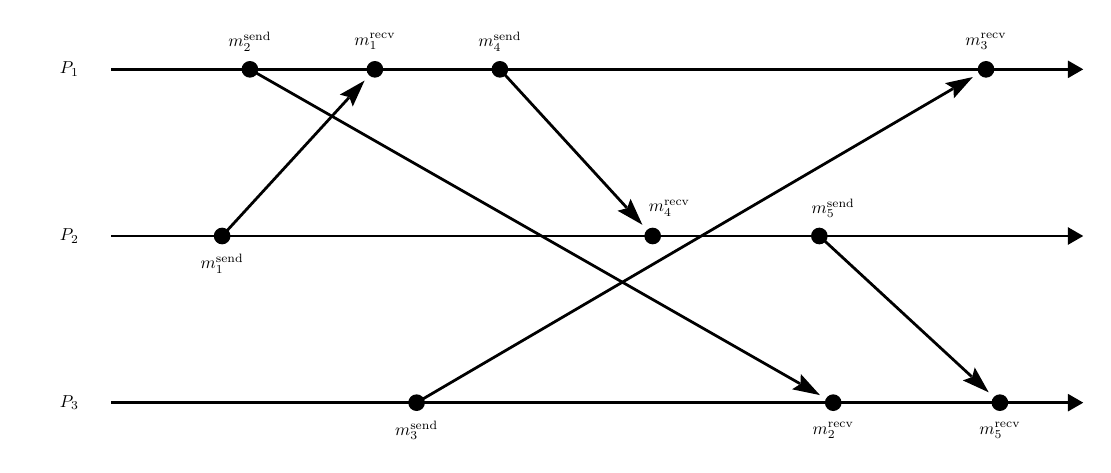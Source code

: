 \begin{pgfpicture}
\pgfpathrectangle{\pgfpointorigin}{\pgfqpoint{380.0bp}{150.0bp}}
\pgfusepath{use as bounding box}
\begin{pgfscope}
\pgfsetlinewidth{1.0bp}
\definecolor{sc}{rgb}{0.0,0.0,0.0}
\pgfsetstrokecolor{sc}
\pgfsetmiterjoin
\pgfsetbuttcap
\pgfpathqmoveto{70.0bp}{75.0bp}
\pgfpathqlineto{115.643bp}{124.792bp}
\pgfusepathqstroke
\end{pgfscope}
\begin{pgfscope}
\definecolor{fc}{rgb}{0.0,0.0,0.0}
\pgfsetfillcolor{fc}
\pgfusepathqfill
\end{pgfscope}
\begin{pgfscope}
\definecolor{fc}{rgb}{0.0,0.0,0.0}
\pgfsetfillcolor{fc}
\pgfusepathqfill
\end{pgfscope}
\begin{pgfscope}
\definecolor{fc}{rgb}{0.0,0.0,0.0}
\pgfsetfillcolor{fc}
\pgfpathqmoveto{121.29bp}{130.952bp}
\pgfpathqlineto{112.356bp}{125.9bp}
\pgfpathqlineto{115.821bp}{124.986bp}
\pgfpathqlineto{117.032bp}{121.614bp}
\pgfpathqlineto{121.29bp}{130.952bp}
\pgfpathclose
\pgfusepathqfill
\end{pgfscope}
\begin{pgfscope}
\definecolor{fc}{rgb}{0.0,0.0,0.0}
\pgfsetfillcolor{fc}
\pgfpathqmoveto{115.821bp}{124.986bp}
\pgfpathqlineto{115.643bp}{124.792bp}
\pgfpathqlineto{115.275bp}{125.13bp}
\pgfpathqlineto{115.821bp}{124.986bp}
\pgfpathqlineto{115.643bp}{124.792bp}
\pgfpathqlineto{116.012bp}{124.454bp}
\pgfpathqlineto{115.821bp}{124.986bp}
\pgfpathclose
\pgfusepathqfill
\end{pgfscope}
\begin{pgfscope}
\pgfsetlinewidth{1.0bp}
\definecolor{sc}{rgb}{0.0,0.0,0.0}
\pgfsetstrokecolor{sc}
\pgfsetmiterjoin
\pgfsetbuttcap
\pgfpathqmoveto{170.0bp}{135.0bp}
\pgfpathqlineto{215.643bp}{85.208bp}
\pgfusepathqstroke
\end{pgfscope}
\begin{pgfscope}
\definecolor{fc}{rgb}{0.0,0.0,0.0}
\pgfsetfillcolor{fc}
\pgfusepathqfill
\end{pgfscope}
\begin{pgfscope}
\definecolor{fc}{rgb}{0.0,0.0,0.0}
\pgfsetfillcolor{fc}
\pgfusepathqfill
\end{pgfscope}
\begin{pgfscope}
\definecolor{fc}{rgb}{0.0,0.0,0.0}
\pgfsetfillcolor{fc}
\pgfpathqmoveto{221.29bp}{79.048bp}
\pgfpathqlineto{217.032bp}{88.386bp}
\pgfpathqlineto{215.821bp}{85.014bp}
\pgfpathqlineto{212.356bp}{84.1bp}
\pgfpathqlineto{221.29bp}{79.048bp}
\pgfpathclose
\pgfusepathqfill
\end{pgfscope}
\begin{pgfscope}
\definecolor{fc}{rgb}{0.0,0.0,0.0}
\pgfsetfillcolor{fc}
\pgfpathqmoveto{215.821bp}{85.014bp}
\pgfpathqlineto{215.643bp}{85.208bp}
\pgfpathqlineto{216.012bp}{85.546bp}
\pgfpathqlineto{215.821bp}{85.014bp}
\pgfpathqlineto{215.643bp}{85.208bp}
\pgfpathqlineto{215.274bp}{84.87bp}
\pgfpathqlineto{215.821bp}{85.014bp}
\pgfpathclose
\pgfusepathqfill
\end{pgfscope}
\begin{pgfscope}
\pgfsetlinewidth{1.0bp}
\definecolor{sc}{rgb}{0.0,0.0,0.0}
\pgfsetstrokecolor{sc}
\pgfsetmiterjoin
\pgfsetbuttcap
\pgfpathqmoveto{140.0bp}{15.0bp}
\pgfpathqlineto{333.05bp}{128.005bp}
\pgfusepathqstroke
\end{pgfscope}
\begin{pgfscope}
\definecolor{fc}{rgb}{0.0,0.0,0.0}
\pgfsetfillcolor{fc}
\pgfusepathqfill
\end{pgfscope}
\begin{pgfscope}
\definecolor{fc}{rgb}{0.0,0.0,0.0}
\pgfsetfillcolor{fc}
\pgfusepathqfill
\end{pgfscope}
\begin{pgfscope}
\definecolor{fc}{rgb}{0.0,0.0,0.0}
\pgfsetfillcolor{fc}
\pgfpathqmoveto{340.261bp}{132.226bp}
\pgfpathqlineto{330.235bp}{130.032bp}
\pgfpathqlineto{333.276bp}{128.137bp}
\pgfpathqlineto{333.44bp}{124.558bp}
\pgfpathqlineto{340.261bp}{132.226bp}
\pgfpathclose
\pgfusepathqfill
\end{pgfscope}
\begin{pgfscope}
\definecolor{fc}{rgb}{0.0,0.0,0.0}
\pgfsetfillcolor{fc}
\pgfpathqmoveto{333.276bp}{128.137bp}
\pgfpathqlineto{333.05bp}{128.005bp}
\pgfpathqlineto{332.797bp}{128.436bp}
\pgfpathqlineto{333.276bp}{128.137bp}
\pgfpathqlineto{333.05bp}{128.005bp}
\pgfpathqlineto{333.302bp}{127.573bp}
\pgfpathqlineto{333.276bp}{128.137bp}
\pgfpathclose
\pgfusepathqfill
\end{pgfscope}
\begin{pgfscope}
\pgfsetlinewidth{1.0bp}
\definecolor{sc}{rgb}{0.0,0.0,0.0}
\pgfsetstrokecolor{sc}
\pgfsetmiterjoin
\pgfsetbuttcap
\pgfpathqmoveto{285.0bp}{75.0bp}
\pgfpathqlineto{339.825bp}{24.392bp}
\pgfusepathqstroke
\end{pgfscope}
\begin{pgfscope}
\definecolor{fc}{rgb}{0.0,0.0,0.0}
\pgfsetfillcolor{fc}
\pgfusepathqfill
\end{pgfscope}
\begin{pgfscope}
\definecolor{fc}{rgb}{0.0,0.0,0.0}
\pgfsetfillcolor{fc}
\pgfusepathqfill
\end{pgfscope}
\begin{pgfscope}
\definecolor{fc}{rgb}{0.0,0.0,0.0}
\pgfsetfillcolor{fc}
\pgfpathqmoveto{345.965bp}{18.725bp}
\pgfpathqlineto{340.944bp}{27.675bp}
\pgfpathqlineto{340.018bp}{24.214bp}
\pgfpathqlineto{336.642bp}{23.015bp}
\pgfpathqlineto{345.965bp}{18.725bp}
\pgfpathclose
\pgfusepathqfill
\end{pgfscope}
\begin{pgfscope}
\definecolor{fc}{rgb}{0.0,0.0,0.0}
\pgfsetfillcolor{fc}
\pgfpathqmoveto{340.018bp}{24.214bp}
\pgfpathqlineto{339.825bp}{24.392bp}
\pgfpathqlineto{340.164bp}{24.76bp}
\pgfpathqlineto{340.018bp}{24.214bp}
\pgfpathqlineto{339.825bp}{24.392bp}
\pgfpathqlineto{339.486bp}{24.025bp}
\pgfpathqlineto{340.018bp}{24.214bp}
\pgfpathclose
\pgfusepathqfill
\end{pgfscope}
\begin{pgfscope}
\pgfsetlinewidth{1.0bp}
\definecolor{sc}{rgb}{0.0,0.0,0.0}
\pgfsetstrokecolor{sc}
\pgfsetmiterjoin
\pgfsetbuttcap
\pgfpathqmoveto{80.0bp}{135.0bp}
\pgfpathqlineto{277.977bp}{21.87bp}
\pgfusepathqstroke
\end{pgfscope}
\begin{pgfscope}
\definecolor{fc}{rgb}{0.0,0.0,0.0}
\pgfsetfillcolor{fc}
\pgfusepathqfill
\end{pgfscope}
\begin{pgfscope}
\definecolor{fc}{rgb}{0.0,0.0,0.0}
\pgfsetfillcolor{fc}
\pgfusepathqfill
\end{pgfscope}
\begin{pgfscope}
\definecolor{fc}{rgb}{0.0,0.0,0.0}
\pgfsetfillcolor{fc}
\pgfpathqmoveto{285.232bp}{17.724bp}
\pgfpathqlineto{278.331bp}{25.32bp}
\pgfpathqlineto{278.205bp}{21.74bp}
\pgfpathqlineto{275.184bp}{19.813bp}
\pgfpathqlineto{285.232bp}{17.724bp}
\pgfpathclose
\pgfusepathqfill
\end{pgfscope}
\begin{pgfscope}
\definecolor{fc}{rgb}{0.0,0.0,0.0}
\pgfsetfillcolor{fc}
\pgfpathqmoveto{278.205bp}{21.74bp}
\pgfpathqlineto{277.977bp}{21.87bp}
\pgfpathqlineto{278.225bp}{22.304bp}
\pgfpathqlineto{278.205bp}{21.74bp}
\pgfpathqlineto{277.977bp}{21.87bp}
\pgfpathqlineto{277.729bp}{21.436bp}
\pgfpathqlineto{278.205bp}{21.74bp}
\pgfpathclose
\pgfusepathqfill
\end{pgfscope}
\begin{pgfscope}
\pgfsetlinewidth{1.0bp}
\definecolor{sc}{rgb}{0.0,0.0,0.0}
\pgfsetstrokecolor{sc}
\pgfsetmiterjoin
\pgfsetbuttcap
\pgfpathqmoveto{30.0bp}{15.0bp}
\pgfpathqlineto{374.509bp}{15.0bp}
\pgfusepathqstroke
\end{pgfscope}
\begin{pgfscope}
\definecolor{fc}{rgb}{0.0,0.0,0.0}
\pgfsetfillcolor{fc}
\pgfusepathqfill
\end{pgfscope}
\begin{pgfscope}
\definecolor{fc}{rgb}{0.0,0.0,0.0}
\pgfsetfillcolor{fc}
\pgfusepathqfill
\end{pgfscope}
\begin{pgfscope}
\definecolor{fc}{rgb}{0.0,0.0,0.0}
\pgfsetfillcolor{fc}
\pgfpathqmoveto{380.0bp}{15.0bp}
\pgfpathqlineto{374.509bp}{18.17bp}
\pgfpathqlineto{374.509bp}{11.83bp}
\pgfpathqlineto{380.0bp}{15.0bp}
\pgfpathclose
\pgfusepathqfill
\end{pgfscope}
\begin{pgfscope}
\definecolor{fc}{rgb}{0.0,0.0,0.0}
\pgfsetfillcolor{fc}
\pgfusepathqfill
\end{pgfscope}
\begin{pgfscope}
\definecolor{fc}{rgb}{0.0,0.0,0.0}
\pgfsetfillcolor{fc}
\pgfsetfillopacity{0.0}
\pgfpathqmoveto{30.0bp}{5.0bp}
\pgfpathqlineto{30.0bp}{25.0bp}
\pgfpathqlineto{0.0bp}{25.0bp}
\pgfpathqlineto{-0.0bp}{5.0bp}
\pgfpathqlineto{30.0bp}{5.0bp}
\pgfpathclose
\pgfusepathqfill
\end{pgfscope}
\begin{pgfscope}
\definecolor{fc}{rgb}{0.0,0.0,0.0}
\pgfsetfillcolor{fc}
\pgftransformshift{\pgfqpoint{15.0bp}{15.0bp}}
\pgftransformscale{0.625}
\pgftext[]{$P_3$}
\end{pgfscope}
\begin{pgfscope}
\definecolor{fc}{rgb}{1.0,1.0,1.0}
\pgfsetfillcolor{fc}
\pgfpathqmoveto{300.0bp}{0.0bp}
\pgfpathqlineto{300.0bp}{10.0bp}
\pgfpathqlineto{280.0bp}{10.0bp}
\pgfpathqlineto{280.0bp}{0.0bp}
\pgfpathqlineto{300.0bp}{0.0bp}
\pgfpathclose
\pgfusepathqfill
\end{pgfscope}
\begin{pgfscope}
\definecolor{fc}{rgb}{0.0,0.0,0.0}
\pgfsetfillcolor{fc}
\pgftransformshift{\pgfqpoint{290.0bp}{5.0bp}}
\pgftransformscale{0.625}
\pgftext[]{$m_2^\textrm{recv}$}
\end{pgfscope}
\begin{pgfscope}
\definecolor{fc}{rgb}{0.0,0.0,0.0}
\pgfsetfillcolor{fc}
\pgfpathqmoveto{293.0bp}{15.0bp}
\pgfpathqcurveto{293.0bp}{16.657bp}{291.657bp}{18.0bp}{290.0bp}{18.0bp}
\pgfpathqcurveto{288.343bp}{18.0bp}{287.0bp}{16.657bp}{287.0bp}{15.0bp}
\pgfpathqcurveto{287.0bp}{13.343bp}{288.343bp}{12.0bp}{290.0bp}{12.0bp}
\pgfpathqcurveto{291.657bp}{12.0bp}{293.0bp}{13.343bp}{293.0bp}{15.0bp}
\pgfpathclose
\pgfusepathqfill
\end{pgfscope}
\begin{pgfscope}
\definecolor{fc}{rgb}{1.0,1.0,1.0}
\pgfsetfillcolor{fc}
\pgfpathqmoveto{360.0bp}{0.0bp}
\pgfpathqlineto{360.0bp}{10.0bp}
\pgfpathqlineto{340.0bp}{10.0bp}
\pgfpathqlineto{340.0bp}{0.0bp}
\pgfpathqlineto{360.0bp}{0.0bp}
\pgfpathclose
\pgfusepathqfill
\end{pgfscope}
\begin{pgfscope}
\definecolor{fc}{rgb}{0.0,0.0,0.0}
\pgfsetfillcolor{fc}
\pgftransformshift{\pgfqpoint{350.0bp}{5.0bp}}
\pgftransformscale{0.625}
\pgftext[]{$m_5^\textrm{recv}$}
\end{pgfscope}
\begin{pgfscope}
\definecolor{fc}{rgb}{0.0,0.0,0.0}
\pgfsetfillcolor{fc}
\pgfpathqmoveto{353.0bp}{15.0bp}
\pgfpathqcurveto{353.0bp}{16.657bp}{351.657bp}{18.0bp}{350.0bp}{18.0bp}
\pgfpathqcurveto{348.343bp}{18.0bp}{347.0bp}{16.657bp}{347.0bp}{15.0bp}
\pgfpathqcurveto{347.0bp}{13.343bp}{348.343bp}{12.0bp}{350.0bp}{12.0bp}
\pgfpathqcurveto{351.657bp}{12.0bp}{353.0bp}{13.343bp}{353.0bp}{15.0bp}
\pgfpathclose
\pgfusepathqfill
\end{pgfscope}
\begin{pgfscope}
\definecolor{fc}{rgb}{1.0,1.0,1.0}
\pgfsetfillcolor{fc}
\pgfpathqmoveto{150.0bp}{0.0bp}
\pgfpathqlineto{150.0bp}{10.0bp}
\pgfpathqlineto{130.0bp}{10.0bp}
\pgfpathqlineto{130.0bp}{0.0bp}
\pgfpathqlineto{150.0bp}{0.0bp}
\pgfpathclose
\pgfusepathqfill
\end{pgfscope}
\begin{pgfscope}
\definecolor{fc}{rgb}{0.0,0.0,0.0}
\pgfsetfillcolor{fc}
\pgftransformshift{\pgfqpoint{140.0bp}{5.0bp}}
\pgftransformscale{0.625}
\pgftext[]{$m_3^\textrm{send}$}
\end{pgfscope}
\begin{pgfscope}
\definecolor{fc}{rgb}{0.0,0.0,0.0}
\pgfsetfillcolor{fc}
\pgfpathqmoveto{143.0bp}{15.0bp}
\pgfpathqcurveto{143.0bp}{16.657bp}{141.657bp}{18.0bp}{140.0bp}{18.0bp}
\pgfpathqcurveto{138.343bp}{18.0bp}{137.0bp}{16.657bp}{137.0bp}{15.0bp}
\pgfpathqcurveto{137.0bp}{13.343bp}{138.343bp}{12.0bp}{140.0bp}{12.0bp}
\pgfpathqcurveto{141.657bp}{12.0bp}{143.0bp}{13.343bp}{143.0bp}{15.0bp}
\pgfpathclose
\pgfusepathqfill
\end{pgfscope}
\begin{pgfscope}
\pgfsetlinewidth{1.0bp}
\definecolor{sc}{rgb}{0.0,0.0,0.0}
\pgfsetstrokecolor{sc}
\pgfsetmiterjoin
\pgfsetbuttcap
\pgfpathqmoveto{30.0bp}{75.0bp}
\pgfpathqlineto{374.509bp}{75.0bp}
\pgfusepathqstroke
\end{pgfscope}
\begin{pgfscope}
\definecolor{fc}{rgb}{0.0,0.0,0.0}
\pgfsetfillcolor{fc}
\pgfusepathqfill
\end{pgfscope}
\begin{pgfscope}
\definecolor{fc}{rgb}{0.0,0.0,0.0}
\pgfsetfillcolor{fc}
\pgfusepathqfill
\end{pgfscope}
\begin{pgfscope}
\definecolor{fc}{rgb}{0.0,0.0,0.0}
\pgfsetfillcolor{fc}
\pgfpathqmoveto{380.0bp}{75.0bp}
\pgfpathqlineto{374.509bp}{78.17bp}
\pgfpathqlineto{374.509bp}{71.83bp}
\pgfpathqlineto{380.0bp}{75.0bp}
\pgfpathclose
\pgfusepathqfill
\end{pgfscope}
\begin{pgfscope}
\definecolor{fc}{rgb}{0.0,0.0,0.0}
\pgfsetfillcolor{fc}
\pgfusepathqfill
\end{pgfscope}
\begin{pgfscope}
\definecolor{fc}{rgb}{0.0,0.0,0.0}
\pgfsetfillcolor{fc}
\pgfsetfillopacity{0.0}
\pgfpathqmoveto{30.0bp}{65.0bp}
\pgfpathqlineto{30.0bp}{85.0bp}
\pgfpathqlineto{0.0bp}{85.0bp}
\pgfpathqlineto{-0.0bp}{65.0bp}
\pgfpathqlineto{30.0bp}{65.0bp}
\pgfpathclose
\pgfusepathqfill
\end{pgfscope}
\begin{pgfscope}
\definecolor{fc}{rgb}{0.0,0.0,0.0}
\pgfsetfillcolor{fc}
\pgftransformshift{\pgfqpoint{15.0bp}{75.0bp}}
\pgftransformscale{0.625}
\pgftext[]{$P_2$}
\end{pgfscope}
\begin{pgfscope}
\definecolor{fc}{rgb}{1.0,1.0,1.0}
\pgfsetfillcolor{fc}
\pgfpathqmoveto{241.0bp}{80.0bp}
\pgfpathqlineto{241.0bp}{90.0bp}
\pgfpathqlineto{221.0bp}{90.0bp}
\pgfpathqlineto{221.0bp}{80.0bp}
\pgfpathqlineto{241.0bp}{80.0bp}
\pgfpathclose
\pgfusepathqfill
\end{pgfscope}
\begin{pgfscope}
\definecolor{fc}{rgb}{0.0,0.0,0.0}
\pgfsetfillcolor{fc}
\pgftransformshift{\pgfqpoint{231.0bp}{85.0bp}}
\pgftransformscale{0.625}
\pgftext[]{$m_4^\textrm{recv}$}
\end{pgfscope}
\begin{pgfscope}
\definecolor{fc}{rgb}{0.0,0.0,0.0}
\pgfsetfillcolor{fc}
\pgfpathqmoveto{228.0bp}{75.0bp}
\pgfpathqcurveto{228.0bp}{76.657bp}{226.657bp}{78.0bp}{225.0bp}{78.0bp}
\pgfpathqcurveto{223.343bp}{78.0bp}{222.0bp}{76.657bp}{222.0bp}{75.0bp}
\pgfpathqcurveto{222.0bp}{73.343bp}{223.343bp}{72.0bp}{225.0bp}{72.0bp}
\pgfpathqcurveto{226.657bp}{72.0bp}{228.0bp}{73.343bp}{228.0bp}{75.0bp}
\pgfpathclose
\pgfusepathqfill
\end{pgfscope}
\begin{pgfscope}
\definecolor{fc}{rgb}{1.0,1.0,1.0}
\pgfsetfillcolor{fc}
\pgfpathqmoveto{300.0bp}{80.0bp}
\pgfpathqlineto{300.0bp}{90.0bp}
\pgfpathqlineto{280.0bp}{90.0bp}
\pgfpathqlineto{280.0bp}{80.0bp}
\pgfpathqlineto{300.0bp}{80.0bp}
\pgfpathclose
\pgfusepathqfill
\end{pgfscope}
\begin{pgfscope}
\definecolor{fc}{rgb}{0.0,0.0,0.0}
\pgfsetfillcolor{fc}
\pgftransformshift{\pgfqpoint{290.0bp}{85.0bp}}
\pgftransformscale{0.625}
\pgftext[]{$m_5^\textrm{send}$}
\end{pgfscope}
\begin{pgfscope}
\definecolor{fc}{rgb}{0.0,0.0,0.0}
\pgfsetfillcolor{fc}
\pgfpathqmoveto{288.0bp}{75.0bp}
\pgfpathqcurveto{288.0bp}{76.657bp}{286.657bp}{78.0bp}{285.0bp}{78.0bp}
\pgfpathqcurveto{283.343bp}{78.0bp}{282.0bp}{76.657bp}{282.0bp}{75.0bp}
\pgfpathqcurveto{282.0bp}{73.343bp}{283.343bp}{72.0bp}{285.0bp}{72.0bp}
\pgfpathqcurveto{286.657bp}{72.0bp}{288.0bp}{73.343bp}{288.0bp}{75.0bp}
\pgfpathclose
\pgfusepathqfill
\end{pgfscope}
\begin{pgfscope}
\definecolor{fc}{rgb}{1.0,1.0,1.0}
\pgfsetfillcolor{fc}
\pgfpathqmoveto{80.0bp}{60.0bp}
\pgfpathqlineto{80.0bp}{70.0bp}
\pgfpathqlineto{60.0bp}{70.0bp}
\pgfpathqlineto{60.0bp}{60.0bp}
\pgfpathqlineto{80.0bp}{60.0bp}
\pgfpathclose
\pgfusepathqfill
\end{pgfscope}
\begin{pgfscope}
\definecolor{fc}{rgb}{0.0,0.0,0.0}
\pgfsetfillcolor{fc}
\pgftransformshift{\pgfqpoint{70.0bp}{65.0bp}}
\pgftransformscale{0.625}
\pgftext[]{$m_1^\textrm{send}$}
\end{pgfscope}
\begin{pgfscope}
\definecolor{fc}{rgb}{0.0,0.0,0.0}
\pgfsetfillcolor{fc}
\pgfpathqmoveto{73.0bp}{75.0bp}
\pgfpathqcurveto{73.0bp}{76.657bp}{71.657bp}{78.0bp}{70.0bp}{78.0bp}
\pgfpathqcurveto{68.343bp}{78.0bp}{67.0bp}{76.657bp}{67.0bp}{75.0bp}
\pgfpathqcurveto{67.0bp}{73.343bp}{68.343bp}{72.0bp}{70.0bp}{72.0bp}
\pgfpathqcurveto{71.657bp}{72.0bp}{73.0bp}{73.343bp}{73.0bp}{75.0bp}
\pgfpathclose
\pgfusepathqfill
\end{pgfscope}
\begin{pgfscope}
\pgfsetlinewidth{1.0bp}
\definecolor{sc}{rgb}{0.0,0.0,0.0}
\pgfsetstrokecolor{sc}
\pgfsetmiterjoin
\pgfsetbuttcap
\pgfpathqmoveto{30.0bp}{135.0bp}
\pgfpathqlineto{374.509bp}{135.0bp}
\pgfusepathqstroke
\end{pgfscope}
\begin{pgfscope}
\definecolor{fc}{rgb}{0.0,0.0,0.0}
\pgfsetfillcolor{fc}
\pgfusepathqfill
\end{pgfscope}
\begin{pgfscope}
\definecolor{fc}{rgb}{0.0,0.0,0.0}
\pgfsetfillcolor{fc}
\pgfusepathqfill
\end{pgfscope}
\begin{pgfscope}
\definecolor{fc}{rgb}{0.0,0.0,0.0}
\pgfsetfillcolor{fc}
\pgfpathqmoveto{380.0bp}{135.0bp}
\pgfpathqlineto{374.509bp}{138.17bp}
\pgfpathqlineto{374.509bp}{131.83bp}
\pgfpathqlineto{380.0bp}{135.0bp}
\pgfpathclose
\pgfusepathqfill
\end{pgfscope}
\begin{pgfscope}
\definecolor{fc}{rgb}{0.0,0.0,0.0}
\pgfsetfillcolor{fc}
\pgfusepathqfill
\end{pgfscope}
\begin{pgfscope}
\definecolor{fc}{rgb}{0.0,0.0,0.0}
\pgfsetfillcolor{fc}
\pgfsetfillopacity{0.0}
\pgfpathqmoveto{30.0bp}{125.0bp}
\pgfpathqlineto{30.0bp}{145.0bp}
\pgfpathqlineto{0.0bp}{145.0bp}
\pgfpathqlineto{-0.0bp}{125.0bp}
\pgfpathqlineto{30.0bp}{125.0bp}
\pgfpathclose
\pgfusepathqfill
\end{pgfscope}
\begin{pgfscope}
\definecolor{fc}{rgb}{0.0,0.0,0.0}
\pgfsetfillcolor{fc}
\pgftransformshift{\pgfqpoint{15.0bp}{135.0bp}}
\pgftransformscale{0.625}
\pgftext[]{$P_1$}
\end{pgfscope}
\begin{pgfscope}
\definecolor{fc}{rgb}{1.0,1.0,1.0}
\pgfsetfillcolor{fc}
\pgfpathqmoveto{355.0bp}{140.0bp}
\pgfpathqlineto{355.0bp}{150.0bp}
\pgfpathqlineto{335.0bp}{150.0bp}
\pgfpathqlineto{335.0bp}{140.0bp}
\pgfpathqlineto{355.0bp}{140.0bp}
\pgfpathclose
\pgfusepathqfill
\end{pgfscope}
\begin{pgfscope}
\definecolor{fc}{rgb}{0.0,0.0,0.0}
\pgfsetfillcolor{fc}
\pgftransformshift{\pgfqpoint{345.0bp}{145.0bp}}
\pgftransformscale{0.625}
\pgftext[]{$m_3^\textrm{recv}$}
\end{pgfscope}
\begin{pgfscope}
\definecolor{fc}{rgb}{0.0,0.0,0.0}
\pgfsetfillcolor{fc}
\pgfpathqmoveto{348.0bp}{135.0bp}
\pgfpathqcurveto{348.0bp}{136.657bp}{346.657bp}{138.0bp}{345.0bp}{138.0bp}
\pgfpathqcurveto{343.343bp}{138.0bp}{342.0bp}{136.657bp}{342.0bp}{135.0bp}
\pgfpathqcurveto{342.0bp}{133.343bp}{343.343bp}{132.0bp}{345.0bp}{132.0bp}
\pgfpathqcurveto{346.657bp}{132.0bp}{348.0bp}{133.343bp}{348.0bp}{135.0bp}
\pgfpathclose
\pgfusepathqfill
\end{pgfscope}
\begin{pgfscope}
\definecolor{fc}{rgb}{1.0,1.0,1.0}
\pgfsetfillcolor{fc}
\pgfpathqmoveto{180.0bp}{140.0bp}
\pgfpathqlineto{180.0bp}{150.0bp}
\pgfpathqlineto{160.0bp}{150.0bp}
\pgfpathqlineto{160.0bp}{140.0bp}
\pgfpathqlineto{180.0bp}{140.0bp}
\pgfpathclose
\pgfusepathqfill
\end{pgfscope}
\begin{pgfscope}
\definecolor{fc}{rgb}{0.0,0.0,0.0}
\pgfsetfillcolor{fc}
\pgftransformshift{\pgfqpoint{170.0bp}{145.0bp}}
\pgftransformscale{0.625}
\pgftext[]{$m_4^\textrm{send}$}
\end{pgfscope}
\begin{pgfscope}
\definecolor{fc}{rgb}{0.0,0.0,0.0}
\pgfsetfillcolor{fc}
\pgfpathqmoveto{173.0bp}{135.0bp}
\pgfpathqcurveto{173.0bp}{136.657bp}{171.657bp}{138.0bp}{170.0bp}{138.0bp}
\pgfpathqcurveto{168.343bp}{138.0bp}{167.0bp}{136.657bp}{167.0bp}{135.0bp}
\pgfpathqcurveto{167.0bp}{133.343bp}{168.343bp}{132.0bp}{170.0bp}{132.0bp}
\pgfpathqcurveto{171.657bp}{132.0bp}{173.0bp}{133.343bp}{173.0bp}{135.0bp}
\pgfpathclose
\pgfusepathqfill
\end{pgfscope}
\begin{pgfscope}
\definecolor{fc}{rgb}{1.0,1.0,1.0}
\pgfsetfillcolor{fc}
\pgfpathqmoveto{135.0bp}{140.0bp}
\pgfpathqlineto{135.0bp}{150.0bp}
\pgfpathqlineto{115.0bp}{150.0bp}
\pgfpathqlineto{115.0bp}{140.0bp}
\pgfpathqlineto{135.0bp}{140.0bp}
\pgfpathclose
\pgfusepathqfill
\end{pgfscope}
\begin{pgfscope}
\definecolor{fc}{rgb}{0.0,0.0,0.0}
\pgfsetfillcolor{fc}
\pgftransformshift{\pgfqpoint{125.0bp}{145.0bp}}
\pgftransformscale{0.625}
\pgftext[]{$m_1^\textrm{recv}$}
\end{pgfscope}
\begin{pgfscope}
\definecolor{fc}{rgb}{0.0,0.0,0.0}
\pgfsetfillcolor{fc}
\pgfpathqmoveto{128.0bp}{135.0bp}
\pgfpathqcurveto{128.0bp}{136.657bp}{126.657bp}{138.0bp}{125.0bp}{138.0bp}
\pgfpathqcurveto{123.343bp}{138.0bp}{122.0bp}{136.657bp}{122.0bp}{135.0bp}
\pgfpathqcurveto{122.0bp}{133.343bp}{123.343bp}{132.0bp}{125.0bp}{132.0bp}
\pgfpathqcurveto{126.657bp}{132.0bp}{128.0bp}{133.343bp}{128.0bp}{135.0bp}
\pgfpathclose
\pgfusepathqfill
\end{pgfscope}
\begin{pgfscope}
\definecolor{fc}{rgb}{1.0,1.0,1.0}
\pgfsetfillcolor{fc}
\pgfpathqmoveto{90.0bp}{140.0bp}
\pgfpathqlineto{90.0bp}{150.0bp}
\pgfpathqlineto{70.0bp}{150.0bp}
\pgfpathqlineto{70.0bp}{140.0bp}
\pgfpathqlineto{90.0bp}{140.0bp}
\pgfpathclose
\pgfusepathqfill
\end{pgfscope}
\begin{pgfscope}
\definecolor{fc}{rgb}{0.0,0.0,0.0}
\pgfsetfillcolor{fc}
\pgftransformshift{\pgfqpoint{80.0bp}{145.0bp}}
\pgftransformscale{0.625}
\pgftext[]{$m_2^\textrm{send}$}
\end{pgfscope}
\begin{pgfscope}
\definecolor{fc}{rgb}{0.0,0.0,0.0}
\pgfsetfillcolor{fc}
\pgfpathqmoveto{83.0bp}{135.0bp}
\pgfpathqcurveto{83.0bp}{136.657bp}{81.657bp}{138.0bp}{80.0bp}{138.0bp}
\pgfpathqcurveto{78.343bp}{138.0bp}{77.0bp}{136.657bp}{77.0bp}{135.0bp}
\pgfpathqcurveto{77.0bp}{133.343bp}{78.343bp}{132.0bp}{80.0bp}{132.0bp}
\pgfpathqcurveto{81.657bp}{132.0bp}{83.0bp}{133.343bp}{83.0bp}{135.0bp}
\pgfpathclose
\pgfusepathqfill
\end{pgfscope}
\end{pgfpicture}

